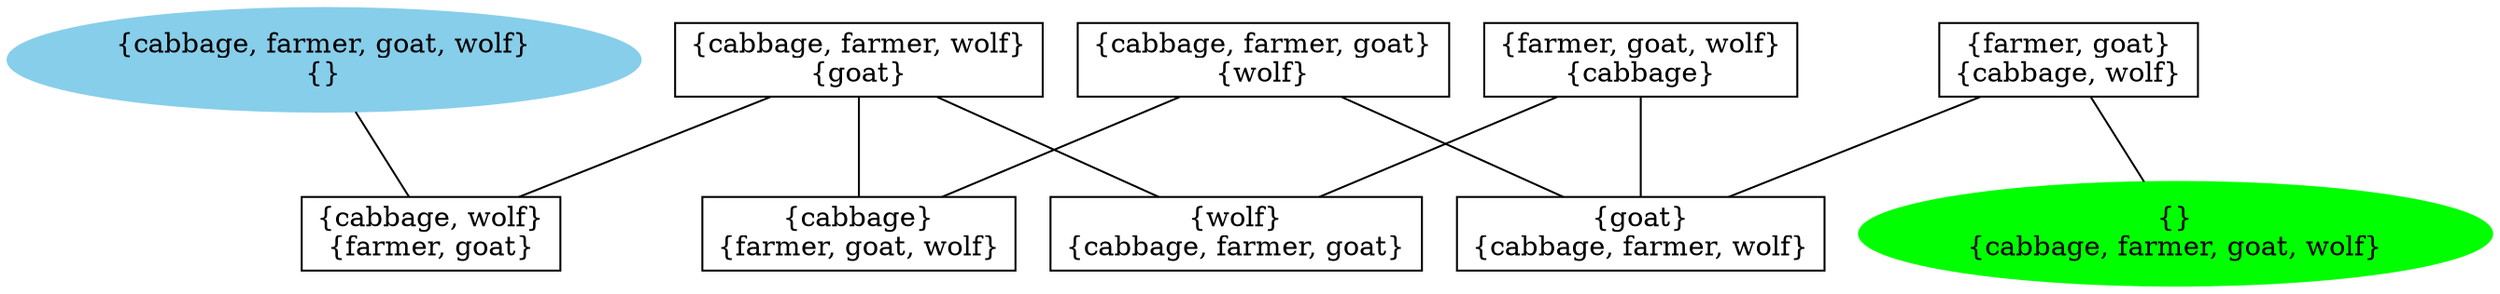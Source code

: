graph G {
    node [shape = box];
    overlap = scale;
    1 [label = "{cabbage, farmer, goat, wolf}\n{}", shape = ellipse, color = skyblue, style = filled];
    2 [label = "{cabbage}\n{farmer, goat, wolf}"];
    3 [label = "{cabbage, farmer, goat}\n{wolf}"];
    4 [label = "{cabbage, farmer, wolf}\n{goat}"];
    5 [label = "{cabbage, wolf}\n{farmer, goat}"];
    6 [label = "{farmer, goat}\n{cabbage, wolf}"];
    7 [label = "{farmer, goat, wolf}\n{cabbage}"];
    8 [label = "{goat}\n{cabbage, farmer, wolf}"];
    9 [label = "{wolf}\n{cabbage, farmer, goat}"];
    10 [label = "{}\n{cabbage, farmer, goat, wolf}", shape = ellipse, color = green, style = filled];
    3 -- 2;
    3 -- 8;
    1 -- 5;
    4 -- 2;
    4 -- 5;
    4 -- 9;
    6 -- 10;
    6 -- 8;
    7 -- 8;
    7 -- 9;
}

